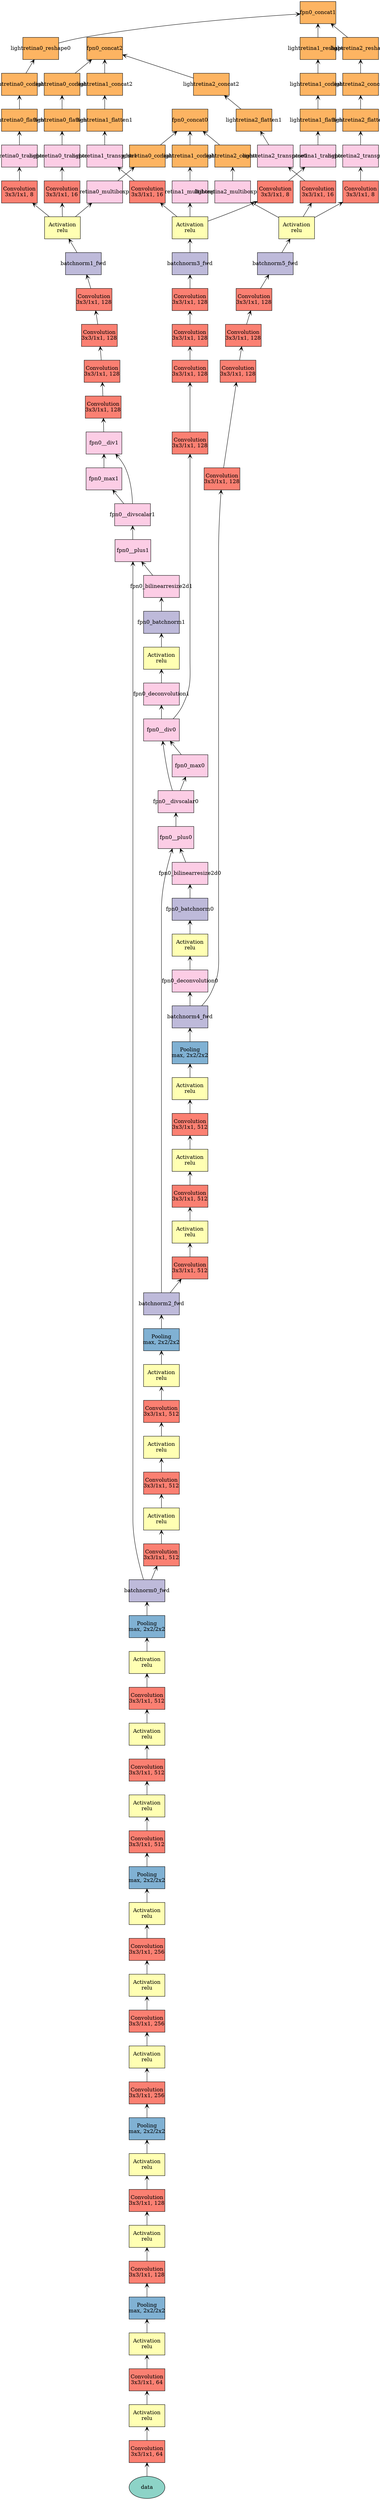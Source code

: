 digraph plot {
	data [label=data fillcolor="#8dd3c7" fixedsize=true height=0.8034 shape=oval style=filled width=1.3]
	conv0_fwd [label="Convolution\n3x3/1x1, 64" fillcolor="#fb8072" fixedsize=true height=0.8034 shape=box style=filled width=1.3]
	conv0_relu_fwd [label="Activation\nrelu" fillcolor="#ffffb3" fixedsize=true height=0.8034 shape=box style=filled width=1.3]
	conv1_fwd [label="Convolution\n3x3/1x1, 64" fillcolor="#fb8072" fixedsize=true height=0.8034 shape=box style=filled width=1.3]
	conv1_relu_fwd [label="Activation\nrelu" fillcolor="#ffffb3" fixedsize=true height=0.8034 shape=box style=filled width=1.3]
	pool0_fwd [label="Pooling\nmax, 2x2/2x2" fillcolor="#80b1d3" fixedsize=true height=0.8034 shape=box style=filled width=1.3]
	conv2_fwd [label="Convolution\n3x3/1x1, 128" fillcolor="#fb8072" fixedsize=true height=0.8034 shape=box style=filled width=1.3]
	conv2_relu_fwd [label="Activation\nrelu" fillcolor="#ffffb3" fixedsize=true height=0.8034 shape=box style=filled width=1.3]
	conv3_fwd [label="Convolution\n3x3/1x1, 128" fillcolor="#fb8072" fixedsize=true height=0.8034 shape=box style=filled width=1.3]
	conv3_relu_fwd [label="Activation\nrelu" fillcolor="#ffffb3" fixedsize=true height=0.8034 shape=box style=filled width=1.3]
	pool1_fwd [label="Pooling\nmax, 2x2/2x2" fillcolor="#80b1d3" fixedsize=true height=0.8034 shape=box style=filled width=1.3]
	conv4_fwd [label="Convolution\n3x3/1x1, 256" fillcolor="#fb8072" fixedsize=true height=0.8034 shape=box style=filled width=1.3]
	conv4_relu_fwd [label="Activation\nrelu" fillcolor="#ffffb3" fixedsize=true height=0.8034 shape=box style=filled width=1.3]
	conv5_fwd [label="Convolution\n3x3/1x1, 256" fillcolor="#fb8072" fixedsize=true height=0.8034 shape=box style=filled width=1.3]
	conv5_relu_fwd [label="Activation\nrelu" fillcolor="#ffffb3" fixedsize=true height=0.8034 shape=box style=filled width=1.3]
	conv6_fwd [label="Convolution\n3x3/1x1, 256" fillcolor="#fb8072" fixedsize=true height=0.8034 shape=box style=filled width=1.3]
	conv6_relu_fwd [label="Activation\nrelu" fillcolor="#ffffb3" fixedsize=true height=0.8034 shape=box style=filled width=1.3]
	pool2_fwd [label="Pooling\nmax, 2x2/2x2" fillcolor="#80b1d3" fixedsize=true height=0.8034 shape=box style=filled width=1.3]
	conv7_fwd [label="Convolution\n3x3/1x1, 512" fillcolor="#fb8072" fixedsize=true height=0.8034 shape=box style=filled width=1.3]
	relu0_fwd [label="Activation\nrelu" fillcolor="#ffffb3" fixedsize=true height=0.8034 shape=box style=filled width=1.3]
	conv8_fwd [label="Convolution\n3x3/1x1, 512" fillcolor="#fb8072" fixedsize=true height=0.8034 shape=box style=filled width=1.3]
	relu1_fwd [label="Activation\nrelu" fillcolor="#ffffb3" fixedsize=true height=0.8034 shape=box style=filled width=1.3]
	conv9_fwd [label="Convolution\n3x3/1x1, 512" fillcolor="#fb8072" fixedsize=true height=0.8034 shape=box style=filled width=1.3]
	relu2_fwd [label="Activation\nrelu" fillcolor="#ffffb3" fixedsize=true height=0.8034 shape=box style=filled width=1.3]
	pool3_fwd [label="Pooling\nmax, 2x2/2x2" fillcolor="#80b1d3" fixedsize=true height=0.8034 shape=box style=filled width=1.3]
	batchnorm0_fwd [label=batchnorm0_fwd fillcolor="#bebada" fixedsize=true height=0.8034 shape=box style=filled width=1.3]
	conv16_fwd [label="Convolution\n3x3/1x1, 512" fillcolor="#fb8072" fixedsize=true height=0.8034 shape=box style=filled width=1.3]
	relu4_fwd [label="Activation\nrelu" fillcolor="#ffffb3" fixedsize=true height=0.8034 shape=box style=filled width=1.3]
	conv17_fwd [label="Convolution\n3x3/1x1, 512" fillcolor="#fb8072" fixedsize=true height=0.8034 shape=box style=filled width=1.3]
	relu5_fwd [label="Activation\nrelu" fillcolor="#ffffb3" fixedsize=true height=0.8034 shape=box style=filled width=1.3]
	conv18_fwd [label="Convolution\n3x3/1x1, 512" fillcolor="#fb8072" fixedsize=true height=0.8034 shape=box style=filled width=1.3]
	relu6_fwd [label="Activation\nrelu" fillcolor="#ffffb3" fixedsize=true height=0.8034 shape=box style=filled width=1.3]
	pool4_fwd [label="Pooling\nmax, 2x2/2x2" fillcolor="#80b1d3" fixedsize=true height=0.8034 shape=box style=filled width=1.3]
	batchnorm2_fwd [label=batchnorm2_fwd fillcolor="#bebada" fixedsize=true height=0.8034 shape=box style=filled width=1.3]
	conv25_fwd [label="Convolution\n3x3/1x1, 512" fillcolor="#fb8072" fixedsize=true height=0.8034 shape=box style=filled width=1.3]
	relu8_fwd [label="Activation\nrelu" fillcolor="#ffffb3" fixedsize=true height=0.8034 shape=box style=filled width=1.3]
	conv26_fwd [label="Convolution\n3x3/1x1, 512" fillcolor="#fb8072" fixedsize=true height=0.8034 shape=box style=filled width=1.3]
	relu9_fwd [label="Activation\nrelu" fillcolor="#ffffb3" fixedsize=true height=0.8034 shape=box style=filled width=1.3]
	conv27_fwd [label="Convolution\n3x3/1x1, 512" fillcolor="#fb8072" fixedsize=true height=0.8034 shape=box style=filled width=1.3]
	relu10_fwd [label="Activation\nrelu" fillcolor="#ffffb3" fixedsize=true height=0.8034 shape=box style=filled width=1.3]
	pool5_fwd [label="Pooling\nmax, 2x2/2x2" fillcolor="#80b1d3" fixedsize=true height=0.8034 shape=box style=filled width=1.3]
	batchnorm4_fwd [label=batchnorm4_fwd fillcolor="#bebada" fixedsize=true height=0.8034 shape=box style=filled width=1.3]
	fpn0_deconvolution0 [label=fpn0_deconvolution0 fillcolor="#fccde5" fixedsize=true height=0.8034 shape=box style=filled width=1.3]
	fpn0_activation0 [label="Activation\nrelu" fillcolor="#ffffb3" fixedsize=true height=0.8034 shape=box style=filled width=1.3]
	fpn0_batchnorm0 [label=fpn0_batchnorm0 fillcolor="#bebada" fixedsize=true height=0.8034 shape=box style=filled width=1.3]
	fpn0_bilinearresize2d0 [label=fpn0_bilinearresize2d0 fillcolor="#fccde5" fixedsize=true height=0.8034 shape=box style=filled width=1.3]
	fpn0__plus0 [label=fpn0__plus0 fillcolor="#fccde5" fixedsize=true height=0.8034 shape=box style=filled width=1.3]
	fpn0__divscalar0 [label=fpn0__divscalar0 fillcolor="#fccde5" fixedsize=true height=0.8034 shape=box style=filled width=1.3]
	fpn0_max0 [label=fpn0_max0 fillcolor="#fccde5" fixedsize=true height=0.8034 shape=box style=filled width=1.3]
	fpn0__div0 [label=fpn0__div0 fillcolor="#fccde5" fixedsize=true height=0.8034 shape=box style=filled width=1.3]
	fpn0_deconvolution1 [label=fpn0_deconvolution1 fillcolor="#fccde5" fixedsize=true height=0.8034 shape=box style=filled width=1.3]
	fpn0_activation1 [label="Activation\nrelu" fillcolor="#ffffb3" fixedsize=true height=0.8034 shape=box style=filled width=1.3]
	fpn0_batchnorm1 [label=fpn0_batchnorm1 fillcolor="#bebada" fixedsize=true height=0.8034 shape=box style=filled width=1.3]
	fpn0_bilinearresize2d1 [label=fpn0_bilinearresize2d1 fillcolor="#fccde5" fixedsize=true height=0.8034 shape=box style=filled width=1.3]
	fpn0__plus1 [label=fpn0__plus1 fillcolor="#fccde5" fixedsize=true height=0.8034 shape=box style=filled width=1.3]
	fpn0__divscalar1 [label=fpn0__divscalar1 fillcolor="#fccde5" fixedsize=true height=0.8034 shape=box style=filled width=1.3]
	fpn0_max1 [label=fpn0_max1 fillcolor="#fccde5" fixedsize=true height=0.8034 shape=box style=filled width=1.3]
	fpn0__div1 [label=fpn0__div1 fillcolor="#fccde5" fixedsize=true height=0.8034 shape=box style=filled width=1.3]
	conv10_fwd [label="Convolution\n3x3/1x1, 128" fillcolor="#fb8072" fixedsize=true height=0.8034 shape=box style=filled width=1.3]
	conv11_fwd [label="Convolution\n3x3/1x1, 128" fillcolor="#fb8072" fixedsize=true height=0.8034 shape=box style=filled width=1.3]
	conv12_fwd [label="Convolution\n3x3/1x1, 128" fillcolor="#fb8072" fixedsize=true height=0.8034 shape=box style=filled width=1.3]
	conv13_fwd [label="Convolution\n3x3/1x1, 128" fillcolor="#fb8072" fixedsize=true height=0.8034 shape=box style=filled width=1.3]
	batchnorm1_fwd [label=batchnorm1_fwd fillcolor="#bebada" fixedsize=true height=0.8034 shape=box style=filled width=1.3]
	relu3_fwd [label="Activation\nrelu" fillcolor="#ffffb3" fixedsize=true height=0.8034 shape=box style=filled width=1.3]
	lightretina0_multiboxprior0 [label=lightretina0_multiboxprior0 fillcolor="#fccde5" fixedsize=true height=0.8034 shape=box style=filled width=1.3]
	lightretina0_concat0 [label=lightretina0_concat0 fillcolor="#fdb462" fixedsize=true height=0.8034 shape=box style=filled width=1.3]
	conv19_fwd [label="Convolution\n3x3/1x1, 128" fillcolor="#fb8072" fixedsize=true height=0.8034 shape=box style=filled width=1.3]
	conv20_fwd [label="Convolution\n3x3/1x1, 128" fillcolor="#fb8072" fixedsize=true height=0.8034 shape=box style=filled width=1.3]
	conv21_fwd [label="Convolution\n3x3/1x1, 128" fillcolor="#fb8072" fixedsize=true height=0.8034 shape=box style=filled width=1.3]
	conv22_fwd [label="Convolution\n3x3/1x1, 128" fillcolor="#fb8072" fixedsize=true height=0.8034 shape=box style=filled width=1.3]
	batchnorm3_fwd [label=batchnorm3_fwd fillcolor="#bebada" fixedsize=true height=0.8034 shape=box style=filled width=1.3]
	relu7_fwd [label="Activation\nrelu" fillcolor="#ffffb3" fixedsize=true height=0.8034 shape=box style=filled width=1.3]
	lightretina1_multiboxprior0 [label=lightretina1_multiboxprior0 fillcolor="#fccde5" fixedsize=true height=0.8034 shape=box style=filled width=1.3]
	lightretina1_concat0 [label=lightretina1_concat0 fillcolor="#fdb462" fixedsize=true height=0.8034 shape=box style=filled width=1.3]
	conv28_fwd [label="Convolution\n3x3/1x1, 128" fillcolor="#fb8072" fixedsize=true height=0.8034 shape=box style=filled width=1.3]
	conv29_fwd [label="Convolution\n3x3/1x1, 128" fillcolor="#fb8072" fixedsize=true height=0.8034 shape=box style=filled width=1.3]
	conv30_fwd [label="Convolution\n3x3/1x1, 128" fillcolor="#fb8072" fixedsize=true height=0.8034 shape=box style=filled width=1.3]
	conv31_fwd [label="Convolution\n3x3/1x1, 128" fillcolor="#fb8072" fixedsize=true height=0.8034 shape=box style=filled width=1.3]
	batchnorm5_fwd [label=batchnorm5_fwd fillcolor="#bebada" fixedsize=true height=0.8034 shape=box style=filled width=1.3]
	relu11_fwd [label="Activation\nrelu" fillcolor="#ffffb3" fixedsize=true height=0.8034 shape=box style=filled width=1.3]
	lightretina2_multiboxprior0 [label=lightretina2_multiboxprior0 fillcolor="#fccde5" fixedsize=true height=0.8034 shape=box style=filled width=1.3]
	lightretina2_concat0 [label=lightretina2_concat0 fillcolor="#fdb462" fixedsize=true height=0.8034 shape=box style=filled width=1.3]
	fpn0_concat0 [label=fpn0_concat0 fillcolor="#fdb462" fixedsize=true height=0.8034 shape=box style=filled width=1.3]
	conv14_fwd [label="Convolution\n3x3/1x1, 8" fillcolor="#fb8072" fixedsize=true height=0.8034 shape=box style=filled width=1.3]
	lightretina0_transpose0 [label=lightretina0_transpose0 fillcolor="#fccde5" fixedsize=true height=0.8034 shape=box style=filled width=1.3]
	lightretina0_flatten0 [label=lightretina0_flatten0 fillcolor="#fdb462" fixedsize=true height=0.8034 shape=box style=filled width=1.3]
	lightretina0_concat1 [label=lightretina0_concat1 fillcolor="#fdb462" fixedsize=true height=0.8034 shape=box style=filled width=1.3]
	lightretina0_reshape0 [label=lightretina0_reshape0 fillcolor="#fdb462" fixedsize=true height=0.8034 shape=box style=filled width=1.3]
	conv23_fwd [label="Convolution\n3x3/1x1, 8" fillcolor="#fb8072" fixedsize=true height=0.8034 shape=box style=filled width=1.3]
	lightretina1_transpose0 [label=lightretina1_transpose0 fillcolor="#fccde5" fixedsize=true height=0.8034 shape=box style=filled width=1.3]
	lightretina1_flatten0 [label=lightretina1_flatten0 fillcolor="#fdb462" fixedsize=true height=0.8034 shape=box style=filled width=1.3]
	lightretina1_concat1 [label=lightretina1_concat1 fillcolor="#fdb462" fixedsize=true height=0.8034 shape=box style=filled width=1.3]
	lightretina1_reshape0 [label=lightretina1_reshape0 fillcolor="#fdb462" fixedsize=true height=0.8034 shape=box style=filled width=1.3]
	conv32_fwd [label="Convolution\n3x3/1x1, 8" fillcolor="#fb8072" fixedsize=true height=0.8034 shape=box style=filled width=1.3]
	lightretina2_transpose0 [label=lightretina2_transpose0 fillcolor="#fccde5" fixedsize=true height=0.8034 shape=box style=filled width=1.3]
	lightretina2_flatten0 [label=lightretina2_flatten0 fillcolor="#fdb462" fixedsize=true height=0.8034 shape=box style=filled width=1.3]
	lightretina2_concat1 [label=lightretina2_concat1 fillcolor="#fdb462" fixedsize=true height=0.8034 shape=box style=filled width=1.3]
	lightretina2_reshape0 [label=lightretina2_reshape0 fillcolor="#fdb462" fixedsize=true height=0.8034 shape=box style=filled width=1.3]
	fpn0_concat1 [label=fpn0_concat1 fillcolor="#fdb462" fixedsize=true height=0.8034 shape=box style=filled width=1.3]
	conv15_fwd [label="Convolution\n3x3/1x1, 16" fillcolor="#fb8072" fixedsize=true height=0.8034 shape=box style=filled width=1.3]
	lightretina0_transpose1 [label=lightretina0_transpose1 fillcolor="#fccde5" fixedsize=true height=0.8034 shape=box style=filled width=1.3]
	lightretina0_flatten1 [label=lightretina0_flatten1 fillcolor="#fdb462" fixedsize=true height=0.8034 shape=box style=filled width=1.3]
	lightretina0_concat2 [label=lightretina0_concat2 fillcolor="#fdb462" fixedsize=true height=0.8034 shape=box style=filled width=1.3]
	conv24_fwd [label="Convolution\n3x3/1x1, 16" fillcolor="#fb8072" fixedsize=true height=0.8034 shape=box style=filled width=1.3]
	lightretina1_transpose1 [label=lightretina1_transpose1 fillcolor="#fccde5" fixedsize=true height=0.8034 shape=box style=filled width=1.3]
	lightretina1_flatten1 [label=lightretina1_flatten1 fillcolor="#fdb462" fixedsize=true height=0.8034 shape=box style=filled width=1.3]
	lightretina1_concat2 [label=lightretina1_concat2 fillcolor="#fdb462" fixedsize=true height=0.8034 shape=box style=filled width=1.3]
	conv33_fwd [label="Convolution\n3x3/1x1, 16" fillcolor="#fb8072" fixedsize=true height=0.8034 shape=box style=filled width=1.3]
	lightretina2_transpose1 [label=lightretina2_transpose1 fillcolor="#fccde5" fixedsize=true height=0.8034 shape=box style=filled width=1.3]
	lightretina2_flatten1 [label=lightretina2_flatten1 fillcolor="#fdb462" fixedsize=true height=0.8034 shape=box style=filled width=1.3]
	lightretina2_concat2 [label=lightretina2_concat2 fillcolor="#fdb462" fixedsize=true height=0.8034 shape=box style=filled width=1.3]
	fpn0_concat2 [label=fpn0_concat2 fillcolor="#fdb462" fixedsize=true height=0.8034 shape=box style=filled width=1.3]
	conv0_fwd -> data [arrowtail=open dir=back]
	conv0_relu_fwd -> conv0_fwd [arrowtail=open dir=back]
	conv1_fwd -> conv0_relu_fwd [arrowtail=open dir=back]
	conv1_relu_fwd -> conv1_fwd [arrowtail=open dir=back]
	pool0_fwd -> conv1_relu_fwd [arrowtail=open dir=back]
	conv2_fwd -> pool0_fwd [arrowtail=open dir=back]
	conv2_relu_fwd -> conv2_fwd [arrowtail=open dir=back]
	conv3_fwd -> conv2_relu_fwd [arrowtail=open dir=back]
	conv3_relu_fwd -> conv3_fwd [arrowtail=open dir=back]
	pool1_fwd -> conv3_relu_fwd [arrowtail=open dir=back]
	conv4_fwd -> pool1_fwd [arrowtail=open dir=back]
	conv4_relu_fwd -> conv4_fwd [arrowtail=open dir=back]
	conv5_fwd -> conv4_relu_fwd [arrowtail=open dir=back]
	conv5_relu_fwd -> conv5_fwd [arrowtail=open dir=back]
	conv6_fwd -> conv5_relu_fwd [arrowtail=open dir=back]
	conv6_relu_fwd -> conv6_fwd [arrowtail=open dir=back]
	pool2_fwd -> conv6_relu_fwd [arrowtail=open dir=back]
	conv7_fwd -> pool2_fwd [arrowtail=open dir=back]
	relu0_fwd -> conv7_fwd [arrowtail=open dir=back]
	conv8_fwd -> relu0_fwd [arrowtail=open dir=back]
	relu1_fwd -> conv8_fwd [arrowtail=open dir=back]
	conv9_fwd -> relu1_fwd [arrowtail=open dir=back]
	relu2_fwd -> conv9_fwd [arrowtail=open dir=back]
	pool3_fwd -> relu2_fwd [arrowtail=open dir=back]
	batchnorm0_fwd -> pool3_fwd [arrowtail=open dir=back]
	conv16_fwd -> batchnorm0_fwd [arrowtail=open dir=back]
	relu4_fwd -> conv16_fwd [arrowtail=open dir=back]
	conv17_fwd -> relu4_fwd [arrowtail=open dir=back]
	relu5_fwd -> conv17_fwd [arrowtail=open dir=back]
	conv18_fwd -> relu5_fwd [arrowtail=open dir=back]
	relu6_fwd -> conv18_fwd [arrowtail=open dir=back]
	pool4_fwd -> relu6_fwd [arrowtail=open dir=back]
	batchnorm2_fwd -> pool4_fwd [arrowtail=open dir=back]
	conv25_fwd -> batchnorm2_fwd [arrowtail=open dir=back]
	relu8_fwd -> conv25_fwd [arrowtail=open dir=back]
	conv26_fwd -> relu8_fwd [arrowtail=open dir=back]
	relu9_fwd -> conv26_fwd [arrowtail=open dir=back]
	conv27_fwd -> relu9_fwd [arrowtail=open dir=back]
	relu10_fwd -> conv27_fwd [arrowtail=open dir=back]
	pool5_fwd -> relu10_fwd [arrowtail=open dir=back]
	batchnorm4_fwd -> pool5_fwd [arrowtail=open dir=back]
	fpn0_deconvolution0 -> batchnorm4_fwd [arrowtail=open dir=back]
	fpn0_activation0 -> fpn0_deconvolution0 [arrowtail=open dir=back]
	fpn0_batchnorm0 -> fpn0_activation0 [arrowtail=open dir=back]
	fpn0_bilinearresize2d0 -> fpn0_batchnorm0 [arrowtail=open dir=back]
	fpn0__plus0 -> batchnorm2_fwd [arrowtail=open dir=back]
	fpn0__plus0 -> fpn0_bilinearresize2d0 [arrowtail=open dir=back]
	fpn0__divscalar0 -> fpn0__plus0 [arrowtail=open dir=back]
	fpn0_max0 -> fpn0__divscalar0 [arrowtail=open dir=back]
	fpn0__div0 -> fpn0__divscalar0 [arrowtail=open dir=back]
	fpn0__div0 -> fpn0_max0 [arrowtail=open dir=back]
	fpn0_deconvolution1 -> fpn0__div0 [arrowtail=open dir=back]
	fpn0_activation1 -> fpn0_deconvolution1 [arrowtail=open dir=back]
	fpn0_batchnorm1 -> fpn0_activation1 [arrowtail=open dir=back]
	fpn0_bilinearresize2d1 -> fpn0_batchnorm1 [arrowtail=open dir=back]
	fpn0__plus1 -> batchnorm0_fwd [arrowtail=open dir=back]
	fpn0__plus1 -> fpn0_bilinearresize2d1 [arrowtail=open dir=back]
	fpn0__divscalar1 -> fpn0__plus1 [arrowtail=open dir=back]
	fpn0_max1 -> fpn0__divscalar1 [arrowtail=open dir=back]
	fpn0__div1 -> fpn0__divscalar1 [arrowtail=open dir=back]
	fpn0__div1 -> fpn0_max1 [arrowtail=open dir=back]
	conv10_fwd -> fpn0__div1 [arrowtail=open dir=back]
	conv11_fwd -> conv10_fwd [arrowtail=open dir=back]
	conv12_fwd -> conv11_fwd [arrowtail=open dir=back]
	conv13_fwd -> conv12_fwd [arrowtail=open dir=back]
	batchnorm1_fwd -> conv13_fwd [arrowtail=open dir=back]
	relu3_fwd -> batchnorm1_fwd [arrowtail=open dir=back]
	lightretina0_multiboxprior0 -> relu3_fwd [arrowtail=open dir=back]
	lightretina0_concat0 -> lightretina0_multiboxprior0 [arrowtail=open dir=back]
	conv19_fwd -> fpn0__div0 [arrowtail=open dir=back]
	conv20_fwd -> conv19_fwd [arrowtail=open dir=back]
	conv21_fwd -> conv20_fwd [arrowtail=open dir=back]
	conv22_fwd -> conv21_fwd [arrowtail=open dir=back]
	batchnorm3_fwd -> conv22_fwd [arrowtail=open dir=back]
	relu7_fwd -> batchnorm3_fwd [arrowtail=open dir=back]
	lightretina1_multiboxprior0 -> relu7_fwd [arrowtail=open dir=back]
	lightretina1_concat0 -> lightretina1_multiboxprior0 [arrowtail=open dir=back]
	conv28_fwd -> batchnorm4_fwd [arrowtail=open dir=back]
	conv29_fwd -> conv28_fwd [arrowtail=open dir=back]
	conv30_fwd -> conv29_fwd [arrowtail=open dir=back]
	conv31_fwd -> conv30_fwd [arrowtail=open dir=back]
	batchnorm5_fwd -> conv31_fwd [arrowtail=open dir=back]
	relu11_fwd -> batchnorm5_fwd [arrowtail=open dir=back]
	lightretina2_multiboxprior0 -> relu11_fwd [arrowtail=open dir=back]
	lightretina2_concat0 -> lightretina2_multiboxprior0 [arrowtail=open dir=back]
	fpn0_concat0 -> lightretina0_concat0 [arrowtail=open dir=back]
	fpn0_concat0 -> lightretina1_concat0 [arrowtail=open dir=back]
	fpn0_concat0 -> lightretina2_concat0 [arrowtail=open dir=back]
	conv14_fwd -> relu3_fwd [arrowtail=open dir=back]
	lightretina0_transpose0 -> conv14_fwd [arrowtail=open dir=back]
	lightretina0_flatten0 -> lightretina0_transpose0 [arrowtail=open dir=back]
	lightretina0_concat1 -> lightretina0_flatten0 [arrowtail=open dir=back]
	lightretina0_reshape0 -> lightretina0_concat1 [arrowtail=open dir=back]
	conv23_fwd -> relu7_fwd [arrowtail=open dir=back]
	lightretina1_transpose0 -> conv23_fwd [arrowtail=open dir=back]
	lightretina1_flatten0 -> lightretina1_transpose0 [arrowtail=open dir=back]
	lightretina1_concat1 -> lightretina1_flatten0 [arrowtail=open dir=back]
	lightretina1_reshape0 -> lightretina1_concat1 [arrowtail=open dir=back]
	conv32_fwd -> relu11_fwd [arrowtail=open dir=back]
	lightretina2_transpose0 -> conv32_fwd [arrowtail=open dir=back]
	lightretina2_flatten0 -> lightretina2_transpose0 [arrowtail=open dir=back]
	lightretina2_concat1 -> lightretina2_flatten0 [arrowtail=open dir=back]
	lightretina2_reshape0 -> lightretina2_concat1 [arrowtail=open dir=back]
	fpn0_concat1 -> lightretina0_reshape0 [arrowtail=open dir=back]
	fpn0_concat1 -> lightretina1_reshape0 [arrowtail=open dir=back]
	fpn0_concat1 -> lightretina2_reshape0 [arrowtail=open dir=back]
	conv15_fwd -> relu3_fwd [arrowtail=open dir=back]
	lightretina0_transpose1 -> conv15_fwd [arrowtail=open dir=back]
	lightretina0_flatten1 -> lightretina0_transpose1 [arrowtail=open dir=back]
	lightretina0_concat2 -> lightretina0_flatten1 [arrowtail=open dir=back]
	conv24_fwd -> relu7_fwd [arrowtail=open dir=back]
	lightretina1_transpose1 -> conv24_fwd [arrowtail=open dir=back]
	lightretina1_flatten1 -> lightretina1_transpose1 [arrowtail=open dir=back]
	lightretina1_concat2 -> lightretina1_flatten1 [arrowtail=open dir=back]
	conv33_fwd -> relu11_fwd [arrowtail=open dir=back]
	lightretina2_transpose1 -> conv33_fwd [arrowtail=open dir=back]
	lightretina2_flatten1 -> lightretina2_transpose1 [arrowtail=open dir=back]
	lightretina2_concat2 -> lightretina2_flatten1 [arrowtail=open dir=back]
	fpn0_concat2 -> lightretina0_concat2 [arrowtail=open dir=back]
	fpn0_concat2 -> lightretina1_concat2 [arrowtail=open dir=back]
	fpn0_concat2 -> lightretina2_concat2 [arrowtail=open dir=back]
}
